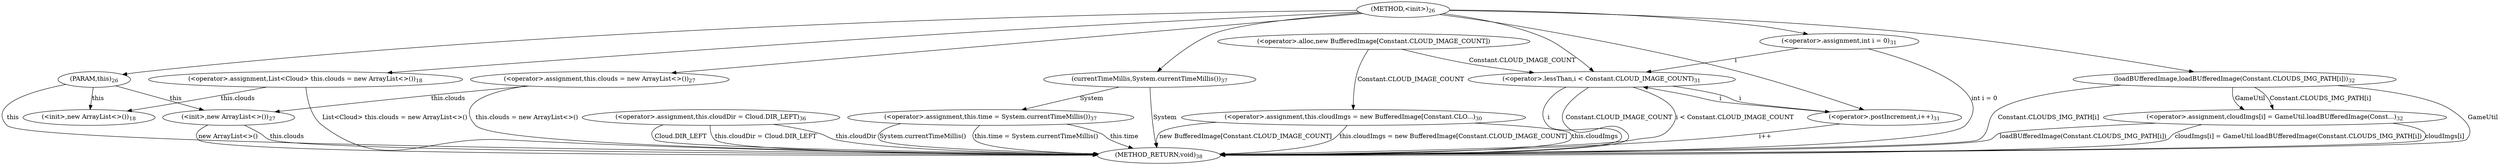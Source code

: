 digraph "&lt;init&gt;" {  
"32" [label = <(METHOD,&lt;init&gt;)<SUB>26</SUB>> ]
"102" [label = <(METHOD_RETURN,void)<SUB>38</SUB>> ]
"33" [label = <(PARAM,this)<SUB>26</SUB>> ]
"35" [label = <(&lt;operator&gt;.assignment,List&lt;Cloud&gt; this.clouds = new ArrayList&lt;&gt;())<SUB>18</SUB>> ]
"40" [label = <(&lt;init&gt;,new ArrayList&lt;&gt;())<SUB>18</SUB>> ]
"44" [label = <(&lt;operator&gt;.assignment,this.clouds = new ArrayList&lt;&gt;())<SUB>27</SUB>> ]
"49" [label = <(&lt;init&gt;,new ArrayList&lt;&gt;())<SUB>27</SUB>> ]
"53" [label = <(&lt;operator&gt;.assignment,this.cloudImgs = new BufferedImage[Constant.CLO...)<SUB>30</SUB>> ]
"87" [label = <(&lt;operator&gt;.assignment,this.cloudDir = Cloud.DIR_LEFT)<SUB>36</SUB>> ]
"94" [label = <(&lt;operator&gt;.assignment,this.time = System.currentTimeMillis())<SUB>37</SUB>> ]
"35" [label = <(&lt;operator&gt;.assignment,List&lt;Cloud&gt; this.clouds = new ArrayList&lt;&gt;())<SUB>18</SUB>> ]
"35" [label = <(&lt;operator&gt;.assignment,List&lt;Cloud&gt; this.clouds = new ArrayList&lt;&gt;())<SUB>18</SUB>> ]
"40" [label = <(&lt;init&gt;,new ArrayList&lt;&gt;())<SUB>18</SUB>> ]
"44" [label = <(&lt;operator&gt;.assignment,this.clouds = new ArrayList&lt;&gt;())<SUB>27</SUB>> ]
"44" [label = <(&lt;operator&gt;.assignment,this.clouds = new ArrayList&lt;&gt;())<SUB>27</SUB>> ]
"49" [label = <(&lt;init&gt;,new ArrayList&lt;&gt;())<SUB>27</SUB>> ]
"53" [label = <(&lt;operator&gt;.assignment,this.cloudImgs = new BufferedImage[Constant.CLO...)<SUB>30</SUB>> ]
"53" [label = <(&lt;operator&gt;.assignment,this.cloudImgs = new BufferedImage[Constant.CLO...)<SUB>30</SUB>> ]
"63" [label = <(&lt;operator&gt;.assignment,int i = 0)<SUB>31</SUB>> ]
"66" [label = <(&lt;operator&gt;.lessThan,i &lt; Constant.CLOUD_IMAGE_COUNT)<SUB>31</SUB>> ]
"71" [label = <(&lt;operator&gt;.postIncrement,i++)<SUB>31</SUB>> ]
"87" [label = <(&lt;operator&gt;.assignment,this.cloudDir = Cloud.DIR_LEFT)<SUB>36</SUB>> ]
"87" [label = <(&lt;operator&gt;.assignment,this.cloudDir = Cloud.DIR_LEFT)<SUB>36</SUB>> ]
"94" [label = <(&lt;operator&gt;.assignment,this.time = System.currentTimeMillis())<SUB>37</SUB>> ]
"94" [label = <(&lt;operator&gt;.assignment,this.time = System.currentTimeMillis())<SUB>37</SUB>> ]
"57" [label = <(&lt;operator&gt;.alloc,new BufferedImage[Constant.CLOUD_IMAGE_COUNT])> ]
"63" [label = <(&lt;operator&gt;.assignment,int i = 0)<SUB>31</SUB>> ]
"63" [label = <(&lt;operator&gt;.assignment,int i = 0)<SUB>31</SUB>> ]
"66" [label = <(&lt;operator&gt;.lessThan,i &lt; Constant.CLOUD_IMAGE_COUNT)<SUB>31</SUB>> ]
"66" [label = <(&lt;operator&gt;.lessThan,i &lt; Constant.CLOUD_IMAGE_COUNT)<SUB>31</SUB>> ]
"71" [label = <(&lt;operator&gt;.postIncrement,i++)<SUB>31</SUB>> ]
"74" [label = <(&lt;operator&gt;.assignment,cloudImgs[i] = GameUtil.loadBUfferedImage(Const...)<SUB>32</SUB>> ]
"98" [label = <(currentTimeMillis,System.currentTimeMillis())<SUB>37</SUB>> ]
"74" [label = <(&lt;operator&gt;.assignment,cloudImgs[i] = GameUtil.loadBUfferedImage(Const...)<SUB>32</SUB>> ]
"74" [label = <(&lt;operator&gt;.assignment,cloudImgs[i] = GameUtil.loadBUfferedImage(Const...)<SUB>32</SUB>> ]
"80" [label = <(loadBUfferedImage,loadBUfferedImage(Constant.CLOUDS_IMG_PATH[i]))<SUB>32</SUB>> ]
"80" [label = <(loadBUfferedImage,loadBUfferedImage(Constant.CLOUDS_IMG_PATH[i]))<SUB>32</SUB>> ]
  "33" -> "102"  [ label = "this"] 
  "35" -> "102"  [ label = "List&lt;Cloud&gt; this.clouds = new ArrayList&lt;&gt;()"] 
  "44" -> "102"  [ label = "this.clouds = new ArrayList&lt;&gt;()"] 
  "49" -> "102"  [ label = "this.clouds"] 
  "49" -> "102"  [ label = "new ArrayList&lt;&gt;()"] 
  "53" -> "102"  [ label = "this.cloudImgs"] 
  "53" -> "102"  [ label = "new BufferedImage[Constant.CLOUD_IMAGE_COUNT]"] 
  "53" -> "102"  [ label = "this.cloudImgs = new BufferedImage[Constant.CLOUD_IMAGE_COUNT]"] 
  "63" -> "102"  [ label = "int i = 0"] 
  "66" -> "102"  [ label = "i"] 
  "66" -> "102"  [ label = "Constant.CLOUD_IMAGE_COUNT"] 
  "66" -> "102"  [ label = "i &lt; Constant.CLOUD_IMAGE_COUNT"] 
  "87" -> "102"  [ label = "this.cloudDir"] 
  "87" -> "102"  [ label = "Cloud.DIR_LEFT"] 
  "87" -> "102"  [ label = "this.cloudDir = Cloud.DIR_LEFT"] 
  "94" -> "102"  [ label = "this.time"] 
  "94" -> "102"  [ label = "System.currentTimeMillis()"] 
  "94" -> "102"  [ label = "this.time = System.currentTimeMillis()"] 
  "74" -> "102"  [ label = "cloudImgs[i]"] 
  "80" -> "102"  [ label = "Constant.CLOUDS_IMG_PATH[i]"] 
  "74" -> "102"  [ label = "loadBUfferedImage(Constant.CLOUDS_IMG_PATH[i])"] 
  "74" -> "102"  [ label = "cloudImgs[i] = GameUtil.loadBUfferedImage(Constant.CLOUDS_IMG_PATH[i])"] 
  "71" -> "102"  [ label = "i++"] 
  "98" -> "102"  [ label = "System"] 
  "80" -> "102"  [ label = "GameUtil"] 
  "32" -> "33" 
  "32" -> "35" 
  "32" -> "44" 
  "57" -> "53"  [ label = "Constant.CLOUD_IMAGE_COUNT"] 
  "98" -> "94"  [ label = "System"] 
  "33" -> "40"  [ label = "this"] 
  "35" -> "40"  [ label = "this.clouds"] 
  "33" -> "49"  [ label = "this"] 
  "44" -> "49"  [ label = "this.clouds"] 
  "32" -> "63" 
  "63" -> "66"  [ label = "i"] 
  "71" -> "66"  [ label = "i"] 
  "32" -> "66" 
  "57" -> "66"  [ label = "Constant.CLOUD_IMAGE_COUNT"] 
  "66" -> "71"  [ label = "i"] 
  "32" -> "71" 
  "80" -> "74"  [ label = "GameUtil"] 
  "80" -> "74"  [ label = "Constant.CLOUDS_IMG_PATH[i]"] 
  "32" -> "98" 
  "32" -> "80" 
}
